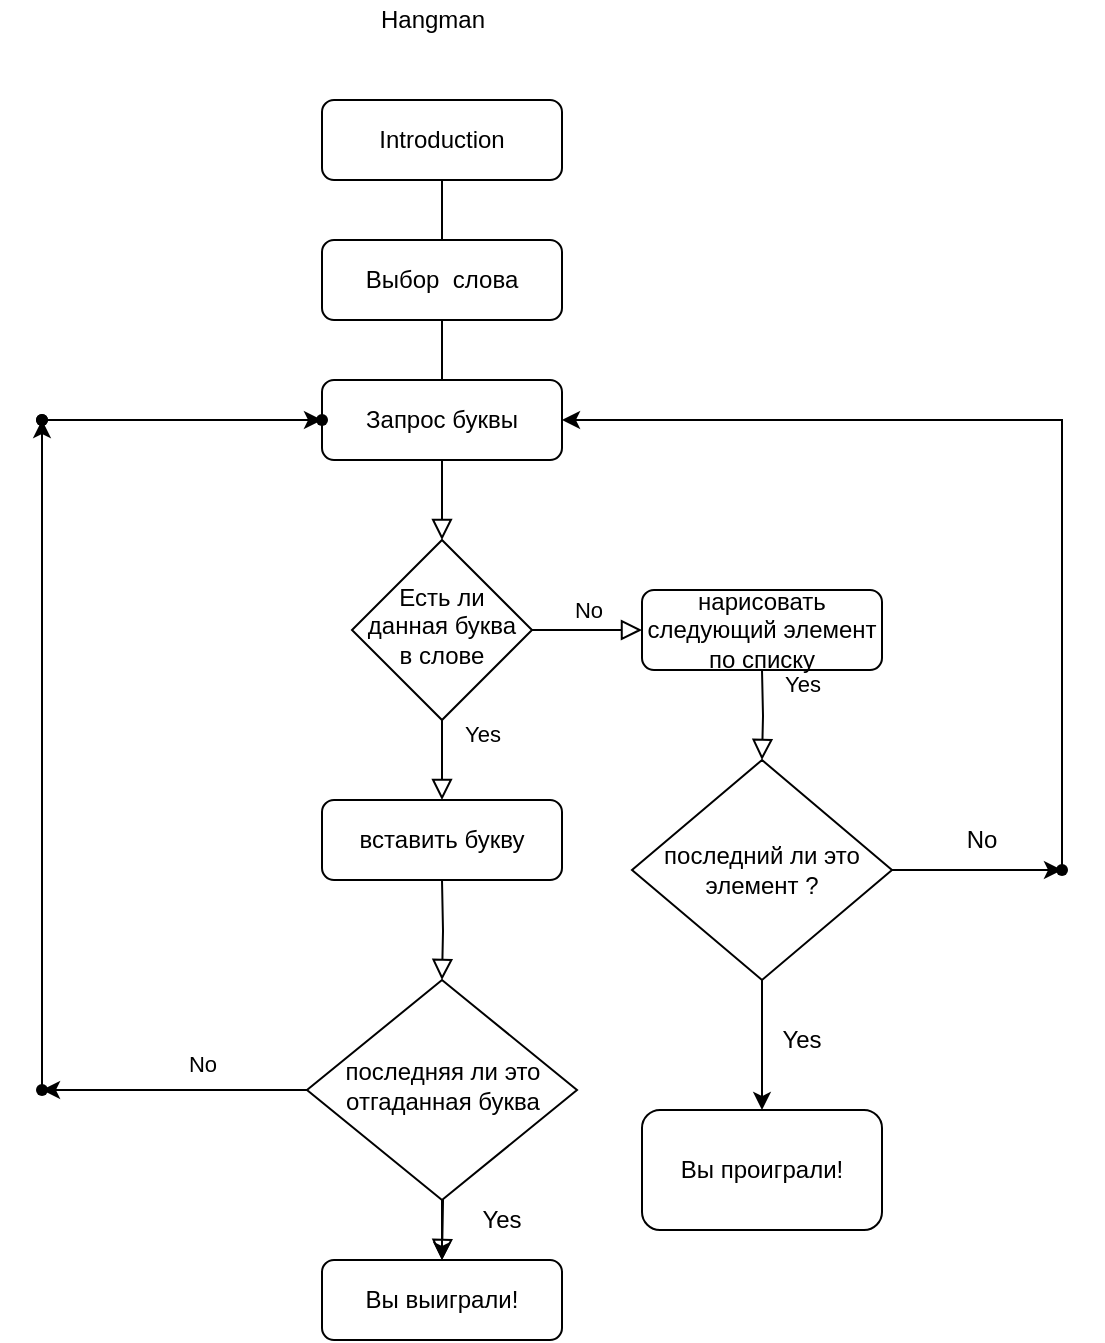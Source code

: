 <mxfile version="14.8.0" type="github"><diagram id="C5RBs43oDa-KdzZeNtuy" name="Page-1"><mxGraphModel dx="496" dy="257" grid="1" gridSize="10" guides="1" tooltips="1" connect="1" arrows="1" fold="1" page="1" pageScale="1" pageWidth="827" pageHeight="1169" math="0" shadow="0"><root><mxCell id="WIyWlLk6GJQsqaUBKTNV-0"/><mxCell id="WIyWlLk6GJQsqaUBKTNV-1" parent="WIyWlLk6GJQsqaUBKTNV-0"/><mxCell id="WIyWlLk6GJQsqaUBKTNV-2" value="" style="rounded=0;html=1;jettySize=auto;orthogonalLoop=1;fontSize=11;endArrow=block;endFill=0;endSize=8;strokeWidth=1;shadow=0;labelBackgroundColor=none;edgeStyle=orthogonalEdgeStyle;" parent="WIyWlLk6GJQsqaUBKTNV-1" source="WIyWlLk6GJQsqaUBKTNV-3" target="WIyWlLk6GJQsqaUBKTNV-6" edge="1"><mxGeometry relative="1" as="geometry"/></mxCell><mxCell id="WIyWlLk6GJQsqaUBKTNV-3" value="Introduction" style="rounded=1;whiteSpace=wrap;html=1;fontSize=12;glass=0;strokeWidth=1;shadow=0;" parent="WIyWlLk6GJQsqaUBKTNV-1" vertex="1"><mxGeometry x="160" y="80" width="120" height="40" as="geometry"/></mxCell><mxCell id="WIyWlLk6GJQsqaUBKTNV-4" value="Yes" style="rounded=0;html=1;jettySize=auto;orthogonalLoop=1;fontSize=11;endArrow=block;endFill=0;endSize=8;strokeWidth=1;shadow=0;labelBackgroundColor=none;edgeStyle=orthogonalEdgeStyle;entryX=0.5;entryY=0;entryDx=0;entryDy=0;" parent="WIyWlLk6GJQsqaUBKTNV-1" source="WIyWlLk6GJQsqaUBKTNV-6" target="iUuz3jGh7NzRDeTHuNNa-4" edge="1"><mxGeometry x="-0.667" y="20" relative="1" as="geometry"><mxPoint as="offset"/></mxGeometry></mxCell><mxCell id="WIyWlLk6GJQsqaUBKTNV-5" value="No" style="edgeStyle=orthogonalEdgeStyle;rounded=0;html=1;jettySize=auto;orthogonalLoop=1;fontSize=11;endArrow=block;endFill=0;endSize=8;strokeWidth=1;shadow=0;labelBackgroundColor=none;" parent="WIyWlLk6GJQsqaUBKTNV-1" source="WIyWlLk6GJQsqaUBKTNV-6" target="WIyWlLk6GJQsqaUBKTNV-7" edge="1"><mxGeometry y="10" relative="1" as="geometry"><mxPoint as="offset"/></mxGeometry></mxCell><mxCell id="WIyWlLk6GJQsqaUBKTNV-6" value="Есть ли данная буква в слове" style="rhombus;whiteSpace=wrap;html=1;shadow=0;fontFamily=Helvetica;fontSize=12;align=center;strokeWidth=1;spacing=6;spacingTop=-4;" parent="WIyWlLk6GJQsqaUBKTNV-1" vertex="1"><mxGeometry x="175" y="300" width="90" height="90" as="geometry"/></mxCell><mxCell id="WIyWlLk6GJQsqaUBKTNV-7" value="нарисовать следующий элемент по списку" style="rounded=1;whiteSpace=wrap;html=1;fontSize=12;glass=0;strokeWidth=1;shadow=0;" parent="WIyWlLk6GJQsqaUBKTNV-1" vertex="1"><mxGeometry x="320" y="325" width="120" height="40" as="geometry"/></mxCell><mxCell id="WIyWlLk6GJQsqaUBKTNV-8" value="No" style="rounded=0;html=1;jettySize=auto;orthogonalLoop=1;fontSize=11;endArrow=block;endFill=0;endSize=8;strokeWidth=1;shadow=0;labelBackgroundColor=none;edgeStyle=orthogonalEdgeStyle;" parent="WIyWlLk6GJQsqaUBKTNV-1" target="WIyWlLk6GJQsqaUBKTNV-11" edge="1"><mxGeometry x="-1" y="-126" relative="1" as="geometry"><mxPoint x="6" y="-40" as="offset"/><mxPoint x="220" y="600" as="sourcePoint"/></mxGeometry></mxCell><mxCell id="WIyWlLk6GJQsqaUBKTNV-11" value="Вы выиграли!" style="rounded=1;whiteSpace=wrap;html=1;fontSize=12;glass=0;strokeWidth=1;shadow=0;" parent="WIyWlLk6GJQsqaUBKTNV-1" vertex="1"><mxGeometry x="160" y="660" width="120" height="40" as="geometry"/></mxCell><mxCell id="iUuz3jGh7NzRDeTHuNNa-1" value="Hangman" style="text;html=1;align=center;verticalAlign=middle;resizable=0;points=[];autosize=1;strokeColor=none;" vertex="1" parent="WIyWlLk6GJQsqaUBKTNV-1"><mxGeometry x="180" y="30" width="70" height="20" as="geometry"/></mxCell><mxCell id="iUuz3jGh7NzRDeTHuNNa-2" value="Выбор&amp;nbsp; слова" style="rounded=1;whiteSpace=wrap;html=1;fontSize=12;glass=0;strokeWidth=1;shadow=0;" vertex="1" parent="WIyWlLk6GJQsqaUBKTNV-1"><mxGeometry x="160" y="150" width="120" height="40" as="geometry"/></mxCell><mxCell id="iUuz3jGh7NzRDeTHuNNa-49" value="" style="edgeStyle=orthogonalEdgeStyle;rounded=0;orthogonalLoop=1;jettySize=auto;html=1;endArrow=none;endFill=0;startArrow=classic;startFill=1;" edge="1" parent="WIyWlLk6GJQsqaUBKTNV-1" source="iUuz3jGh7NzRDeTHuNNa-3" target="iUuz3jGh7NzRDeTHuNNa-48"><mxGeometry relative="1" as="geometry"/></mxCell><mxCell id="iUuz3jGh7NzRDeTHuNNa-3" value="Запрос буквы" style="rounded=1;whiteSpace=wrap;html=1;fontSize=12;glass=0;strokeWidth=1;shadow=0;" vertex="1" parent="WIyWlLk6GJQsqaUBKTNV-1"><mxGeometry x="160" y="220" width="120" height="40" as="geometry"/></mxCell><mxCell id="iUuz3jGh7NzRDeTHuNNa-4" value="вставить букву" style="rounded=1;whiteSpace=wrap;html=1;fontSize=12;glass=0;strokeWidth=1;shadow=0;" vertex="1" parent="WIyWlLk6GJQsqaUBKTNV-1"><mxGeometry x="160" y="430" width="120" height="40" as="geometry"/></mxCell><mxCell id="iUuz3jGh7NzRDeTHuNNa-33" value="" style="edgeStyle=orthogonalEdgeStyle;rounded=0;orthogonalLoop=1;jettySize=auto;html=1;" edge="1" parent="WIyWlLk6GJQsqaUBKTNV-1" source="iUuz3jGh7NzRDeTHuNNa-7" target="iUuz3jGh7NzRDeTHuNNa-32"><mxGeometry relative="1" as="geometry"/></mxCell><mxCell id="iUuz3jGh7NzRDeTHuNNa-39" value="" style="edgeStyle=orthogonalEdgeStyle;rounded=0;orthogonalLoop=1;jettySize=auto;html=1;" edge="1" parent="WIyWlLk6GJQsqaUBKTNV-1" source="iUuz3jGh7NzRDeTHuNNa-7" target="WIyWlLk6GJQsqaUBKTNV-11"><mxGeometry relative="1" as="geometry"/></mxCell><mxCell id="iUuz3jGh7NzRDeTHuNNa-7" value="последняя ли это отгаданная буква" style="rhombus;whiteSpace=wrap;html=1;shadow=0;fontFamily=Helvetica;fontSize=12;align=center;strokeWidth=1;spacing=6;spacingTop=-4;" vertex="1" parent="WIyWlLk6GJQsqaUBKTNV-1"><mxGeometry x="152.5" y="520" width="135" height="110" as="geometry"/></mxCell><mxCell id="iUuz3jGh7NzRDeTHuNNa-15" value="&lt;br&gt;" style="rounded=0;html=1;jettySize=auto;orthogonalLoop=1;fontSize=11;endArrow=block;endFill=0;endSize=8;strokeWidth=1;shadow=0;labelBackgroundColor=none;edgeStyle=orthogonalEdgeStyle;exitX=0.5;exitY=1;exitDx=0;exitDy=0;" edge="1" parent="WIyWlLk6GJQsqaUBKTNV-1" target="iUuz3jGh7NzRDeTHuNNa-7"><mxGeometry x="-0.667" y="20" relative="1" as="geometry"><mxPoint as="offset"/><mxPoint x="220" y="470" as="sourcePoint"/><mxPoint x="220" y="510" as="targetPoint"/><Array as="points"/></mxGeometry></mxCell><mxCell id="iUuz3jGh7NzRDeTHuNNa-16" value="Yes" style="rounded=0;html=1;jettySize=auto;orthogonalLoop=1;fontSize=11;endArrow=block;endFill=0;endSize=8;strokeWidth=1;shadow=0;labelBackgroundColor=none;edgeStyle=orthogonalEdgeStyle;entryX=0.5;entryY=0;entryDx=0;entryDy=0;" edge="1" parent="WIyWlLk6GJQsqaUBKTNV-1" target="iUuz3jGh7NzRDeTHuNNa-18"><mxGeometry x="-0.667" y="20" relative="1" as="geometry"><mxPoint as="offset"/><mxPoint x="380" y="365" as="sourcePoint"/><mxPoint x="380" y="405" as="targetPoint"/></mxGeometry></mxCell><mxCell id="iUuz3jGh7NzRDeTHuNNa-24" value="" style="edgeStyle=orthogonalEdgeStyle;rounded=0;orthogonalLoop=1;jettySize=auto;html=1;" edge="1" parent="WIyWlLk6GJQsqaUBKTNV-1" source="iUuz3jGh7NzRDeTHuNNa-18"><mxGeometry relative="1" as="geometry"><mxPoint x="530" y="465" as="targetPoint"/></mxGeometry></mxCell><mxCell id="iUuz3jGh7NzRDeTHuNNa-44" value="" style="edgeStyle=orthogonalEdgeStyle;rounded=0;orthogonalLoop=1;jettySize=auto;html=1;" edge="1" parent="WIyWlLk6GJQsqaUBKTNV-1" source="iUuz3jGh7NzRDeTHuNNa-18" target="iUuz3jGh7NzRDeTHuNNa-43"><mxGeometry relative="1" as="geometry"/></mxCell><mxCell id="iUuz3jGh7NzRDeTHuNNa-18" value="последний ли это элемент ?" style="rhombus;whiteSpace=wrap;html=1;" vertex="1" parent="WIyWlLk6GJQsqaUBKTNV-1"><mxGeometry x="315" y="410" width="130" height="110" as="geometry"/></mxCell><mxCell id="iUuz3jGh7NzRDeTHuNNa-31" value="" style="edgeStyle=orthogonalEdgeStyle;rounded=0;orthogonalLoop=1;jettySize=auto;html=1;" edge="1" parent="WIyWlLk6GJQsqaUBKTNV-1" source="iUuz3jGh7NzRDeTHuNNa-27" target="iUuz3jGh7NzRDeTHuNNa-29"><mxGeometry relative="1" as="geometry"/></mxCell><mxCell id="iUuz3jGh7NzRDeTHuNNa-27" value="" style="shape=waypoint;size=6;pointerEvents=1;points=[];fillColor=#ffffff;resizable=0;rotatable=0;perimeter=centerPerimeter;snapToPoint=1;rounded=1;shadow=0;strokeWidth=1;glass=0;" vertex="1" parent="WIyWlLk6GJQsqaUBKTNV-1"><mxGeometry y="220" width="40" height="40" as="geometry"/></mxCell><mxCell id="iUuz3jGh7NzRDeTHuNNa-29" value="" style="shape=waypoint;size=6;pointerEvents=1;points=[];fillColor=#ffffff;resizable=0;rotatable=0;perimeter=centerPerimeter;snapToPoint=1;rounded=1;shadow=0;strokeWidth=1;glass=0;" vertex="1" parent="WIyWlLk6GJQsqaUBKTNV-1"><mxGeometry x="140" y="220" width="40" height="40" as="geometry"/></mxCell><mxCell id="iUuz3jGh7NzRDeTHuNNa-37" value="" style="edgeStyle=orthogonalEdgeStyle;rounded=0;orthogonalLoop=1;jettySize=auto;html=1;" edge="1" parent="WIyWlLk6GJQsqaUBKTNV-1" source="iUuz3jGh7NzRDeTHuNNa-32" target="iUuz3jGh7NzRDeTHuNNa-36"><mxGeometry relative="1" as="geometry"/></mxCell><mxCell id="iUuz3jGh7NzRDeTHuNNa-32" value="" style="shape=waypoint;size=6;pointerEvents=1;points=[];fillColor=#ffffff;resizable=0;rotatable=0;perimeter=centerPerimeter;snapToPoint=1;shadow=0;strokeWidth=1;spacing=6;spacingTop=-4;" vertex="1" parent="WIyWlLk6GJQsqaUBKTNV-1"><mxGeometry y="555" width="40" height="40" as="geometry"/></mxCell><mxCell id="iUuz3jGh7NzRDeTHuNNa-36" value="" style="shape=waypoint;size=6;pointerEvents=1;points=[];fillColor=#ffffff;resizable=0;rotatable=0;perimeter=centerPerimeter;snapToPoint=1;shadow=0;strokeWidth=1;spacing=6;spacingTop=-4;" vertex="1" parent="WIyWlLk6GJQsqaUBKTNV-1"><mxGeometry y="220" width="40" height="40" as="geometry"/></mxCell><mxCell id="iUuz3jGh7NzRDeTHuNNa-40" value="Yes" style="text;html=1;strokeColor=none;fillColor=none;align=center;verticalAlign=middle;whiteSpace=wrap;rounded=0;" vertex="1" parent="WIyWlLk6GJQsqaUBKTNV-1"><mxGeometry x="230" y="630" width="40" height="20" as="geometry"/></mxCell><mxCell id="iUuz3jGh7NzRDeTHuNNa-42" value="Yes" style="text;html=1;strokeColor=none;fillColor=none;align=center;verticalAlign=middle;whiteSpace=wrap;rounded=0;" vertex="1" parent="WIyWlLk6GJQsqaUBKTNV-1"><mxGeometry x="380" y="540" width="40" height="20" as="geometry"/></mxCell><mxCell id="iUuz3jGh7NzRDeTHuNNa-43" value="Вы проиграли!" style="rounded=1;whiteSpace=wrap;html=1;" vertex="1" parent="WIyWlLk6GJQsqaUBKTNV-1"><mxGeometry x="320" y="585" width="120" height="60" as="geometry"/></mxCell><mxCell id="iUuz3jGh7NzRDeTHuNNa-45" value="No" style="text;html=1;strokeColor=none;fillColor=none;align=center;verticalAlign=middle;whiteSpace=wrap;rounded=0;" vertex="1" parent="WIyWlLk6GJQsqaUBKTNV-1"><mxGeometry x="470" y="440" width="40" height="20" as="geometry"/></mxCell><mxCell id="iUuz3jGh7NzRDeTHuNNa-48" value="" style="shape=waypoint;size=6;pointerEvents=1;points=[];fillColor=#ffffff;resizable=0;rotatable=0;perimeter=centerPerimeter;snapToPoint=1;rounded=1;shadow=0;strokeWidth=1;glass=0;" vertex="1" parent="WIyWlLk6GJQsqaUBKTNV-1"><mxGeometry x="510" y="445" width="40" height="40" as="geometry"/></mxCell></root></mxGraphModel></diagram></mxfile>
